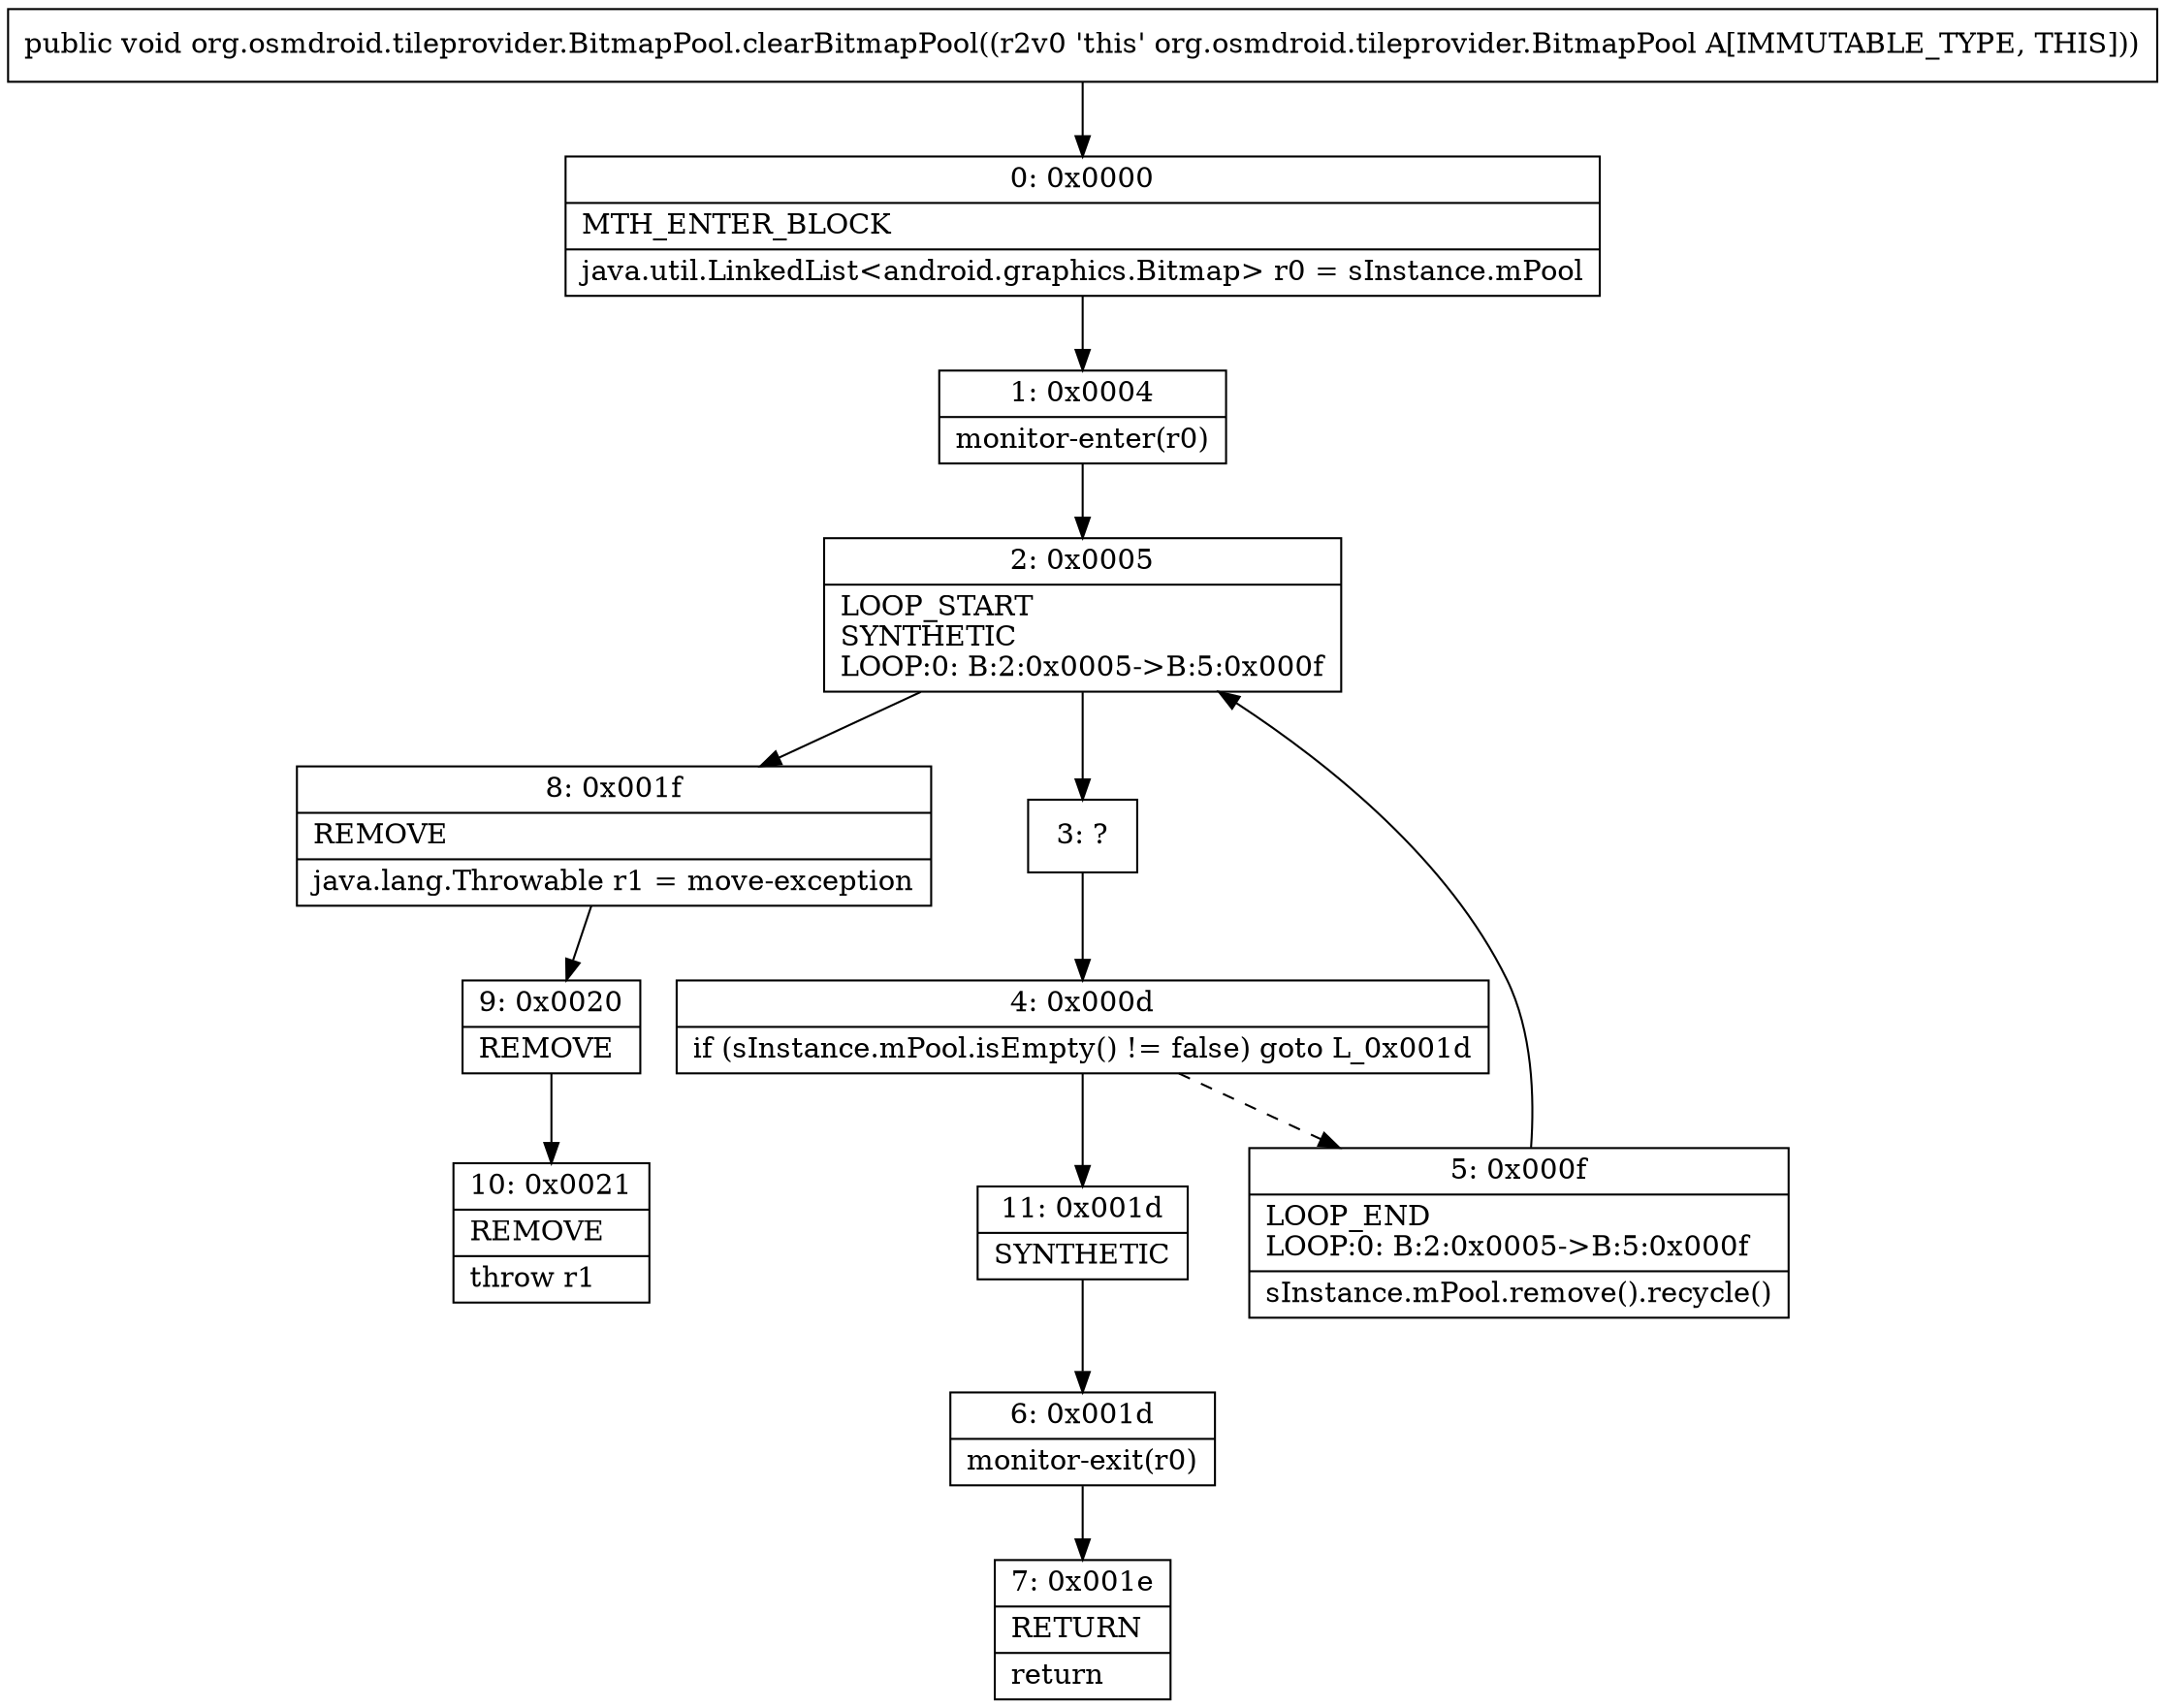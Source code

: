 digraph "CFG fororg.osmdroid.tileprovider.BitmapPool.clearBitmapPool()V" {
Node_0 [shape=record,label="{0\:\ 0x0000|MTH_ENTER_BLOCK\l|java.util.LinkedList\<android.graphics.Bitmap\> r0 = sInstance.mPool\l}"];
Node_1 [shape=record,label="{1\:\ 0x0004|monitor\-enter(r0)\l}"];
Node_2 [shape=record,label="{2\:\ 0x0005|LOOP_START\lSYNTHETIC\lLOOP:0: B:2:0x0005\-\>B:5:0x000f\l}"];
Node_3 [shape=record,label="{3\:\ ?}"];
Node_4 [shape=record,label="{4\:\ 0x000d|if (sInstance.mPool.isEmpty() != false) goto L_0x001d\l}"];
Node_5 [shape=record,label="{5\:\ 0x000f|LOOP_END\lLOOP:0: B:2:0x0005\-\>B:5:0x000f\l|sInstance.mPool.remove().recycle()\l}"];
Node_6 [shape=record,label="{6\:\ 0x001d|monitor\-exit(r0)\l}"];
Node_7 [shape=record,label="{7\:\ 0x001e|RETURN\l|return\l}"];
Node_8 [shape=record,label="{8\:\ 0x001f|REMOVE\l|java.lang.Throwable r1 = move\-exception\l}"];
Node_9 [shape=record,label="{9\:\ 0x0020|REMOVE\l}"];
Node_10 [shape=record,label="{10\:\ 0x0021|REMOVE\l|throw r1\l}"];
Node_11 [shape=record,label="{11\:\ 0x001d|SYNTHETIC\l}"];
MethodNode[shape=record,label="{public void org.osmdroid.tileprovider.BitmapPool.clearBitmapPool((r2v0 'this' org.osmdroid.tileprovider.BitmapPool A[IMMUTABLE_TYPE, THIS])) }"];
MethodNode -> Node_0;
Node_0 -> Node_1;
Node_1 -> Node_2;
Node_2 -> Node_3;
Node_2 -> Node_8;
Node_3 -> Node_4;
Node_4 -> Node_5[style=dashed];
Node_4 -> Node_11;
Node_5 -> Node_2;
Node_6 -> Node_7;
Node_8 -> Node_9;
Node_9 -> Node_10;
Node_11 -> Node_6;
}

